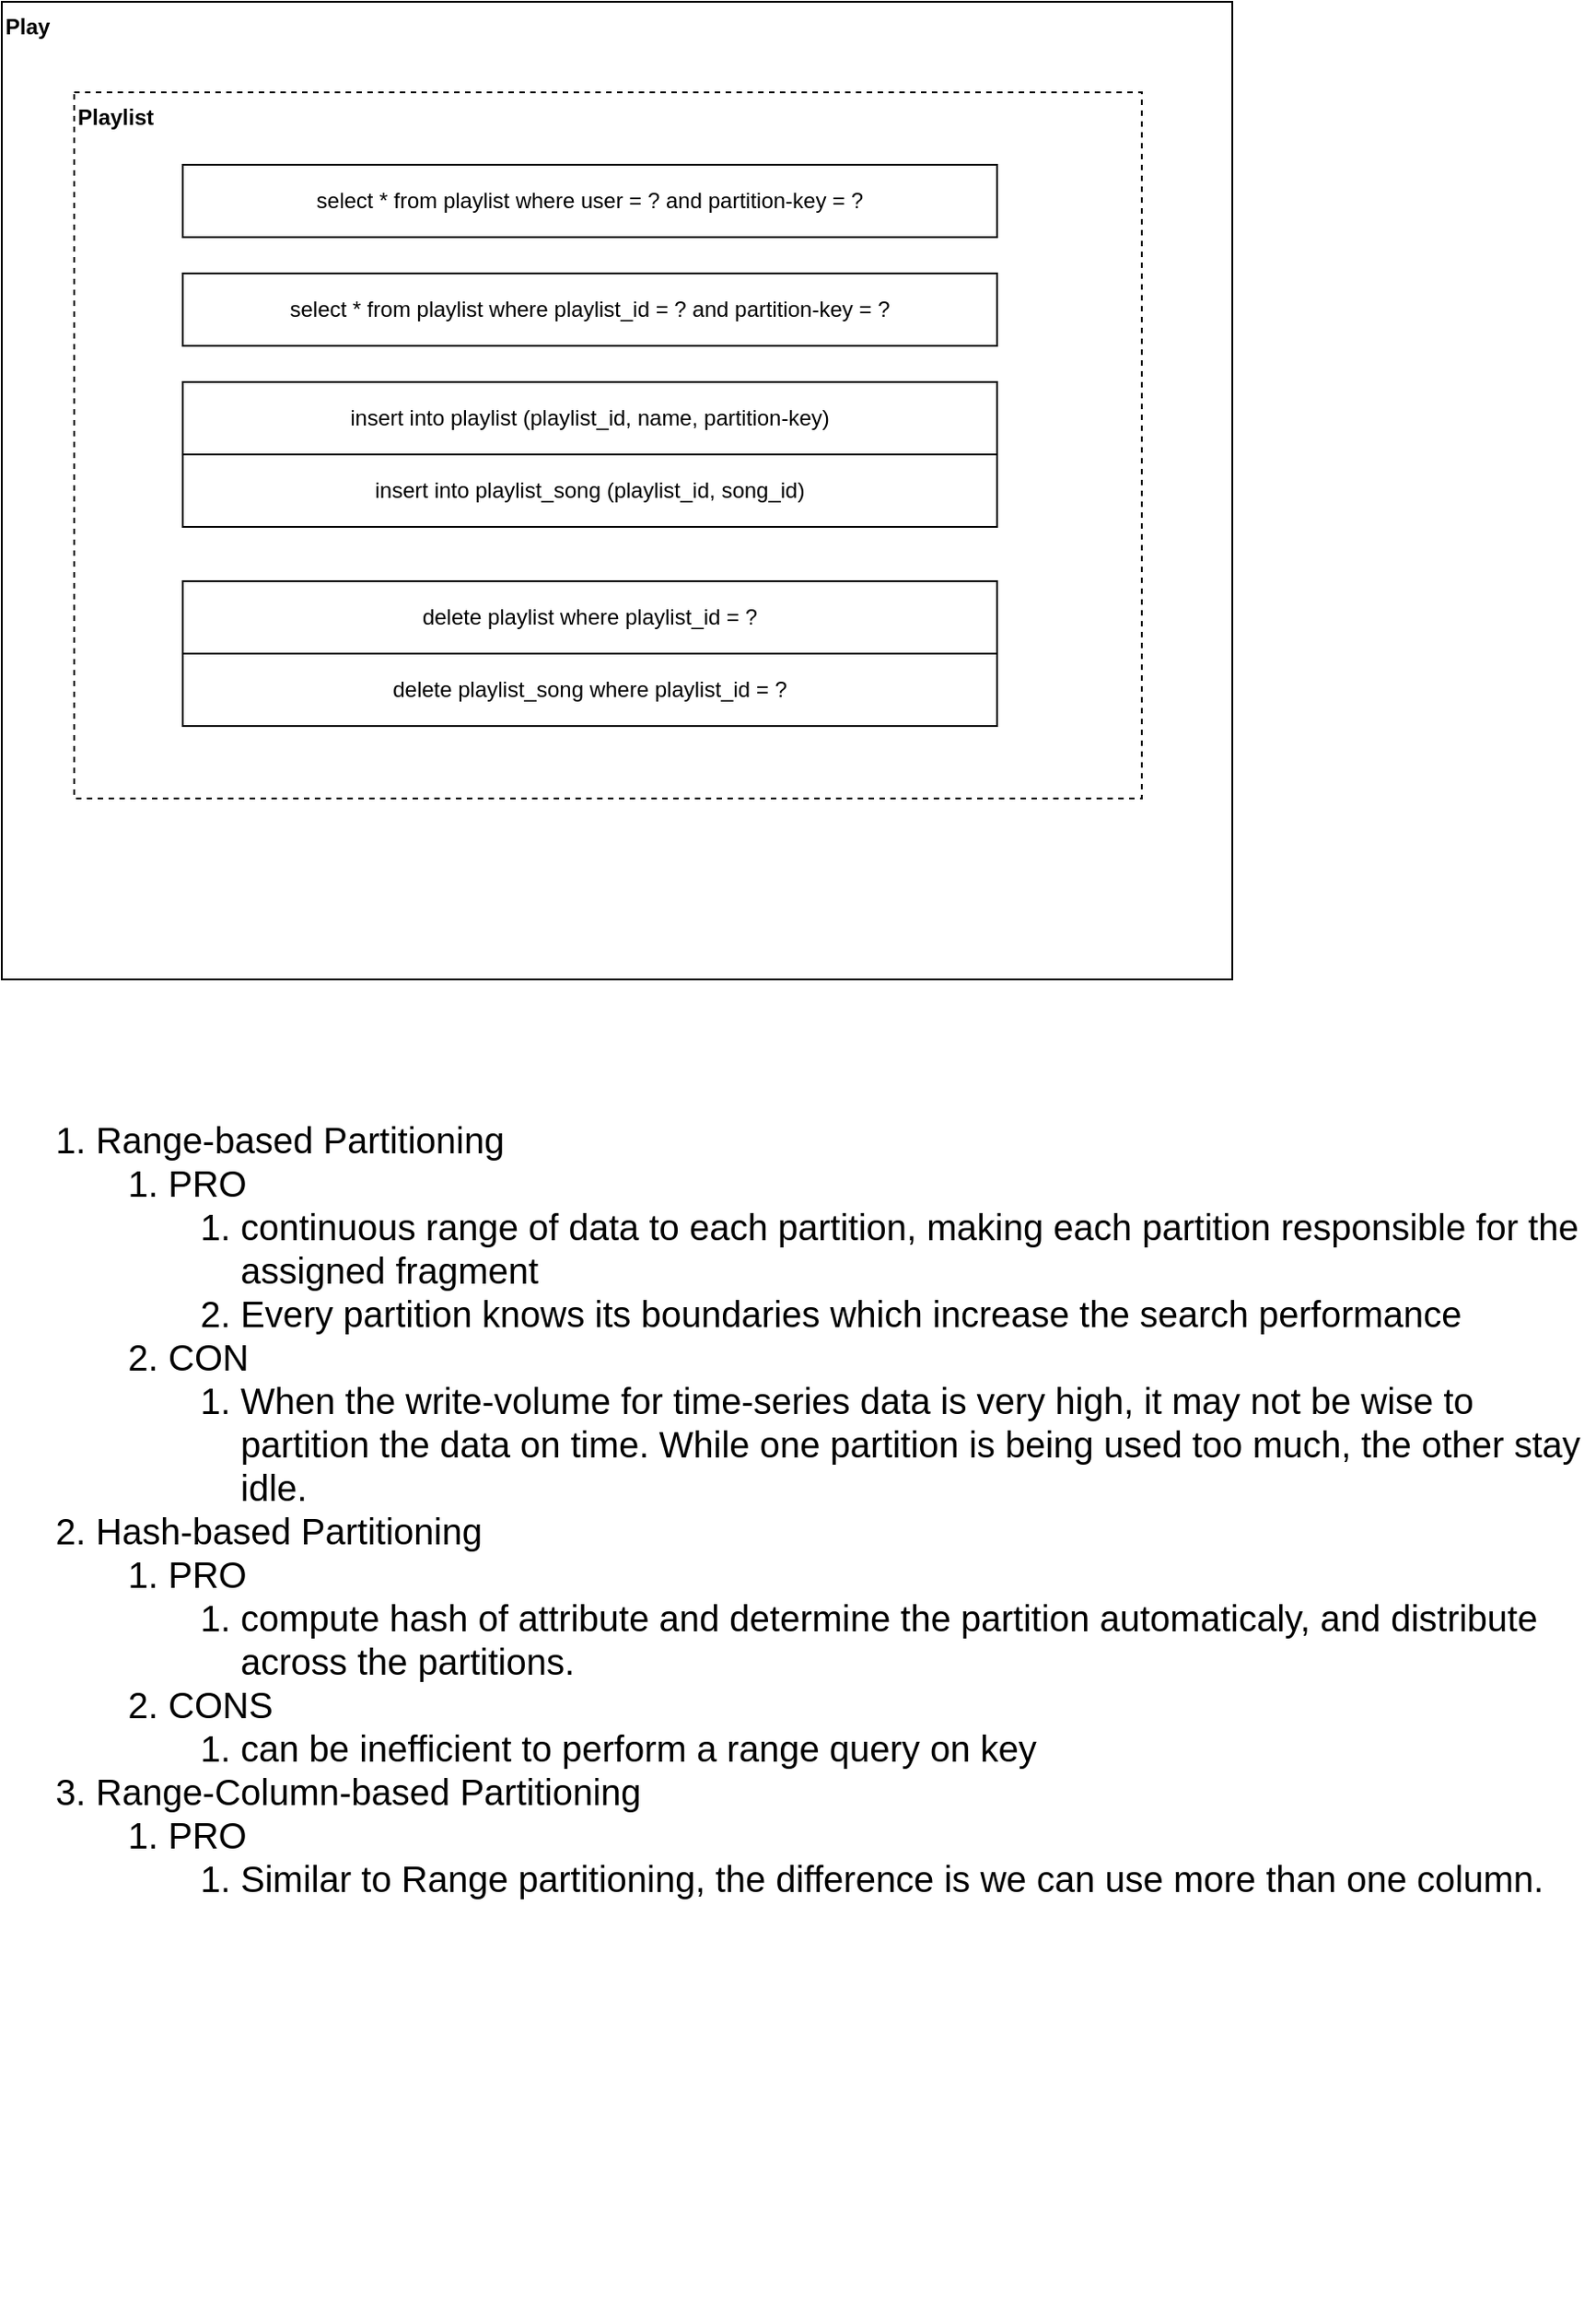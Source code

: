 <mxfile version="21.1.6" type="github">
  <diagram name="Page-1" id="c4acf3e9-155e-7222-9cf6-157b1a14988f">
    <mxGraphModel dx="1834" dy="1569" grid="1" gridSize="10" guides="1" tooltips="1" connect="1" arrows="1" fold="1" page="0" pageScale="1" pageWidth="850" pageHeight="1100" background="none" math="0" shadow="0">
      <root>
        <mxCell id="0" />
        <mxCell id="1" parent="0" />
        <mxCell id="J_87TDdWaZLhvV1NkpfK-1" value="Play" style="rounded=0;whiteSpace=wrap;html=1;align=left;verticalAlign=top;fontStyle=1" parent="1" vertex="1">
          <mxGeometry x="-10" y="-800" width="680" height="540" as="geometry" />
        </mxCell>
        <mxCell id="NxVjPYoNFYyn3bsQmdru-5" value="Playlist" style="rounded=0;whiteSpace=wrap;html=1;align=left;verticalAlign=top;dashed=1;fontStyle=1" parent="1" vertex="1">
          <mxGeometry x="30" y="-750" width="590" height="390" as="geometry" />
        </mxCell>
        <mxCell id="NxVjPYoNFYyn3bsQmdru-6" value="select * from playlist where user = ? and partition-key = ?" style="rounded=0;whiteSpace=wrap;html=1;" parent="1" vertex="1">
          <mxGeometry x="90" y="-710" width="450" height="40" as="geometry" />
        </mxCell>
        <mxCell id="NxVjPYoNFYyn3bsQmdru-7" value="select * from playlist where playlist_id = ? and partition-key = ?" style="rounded=0;whiteSpace=wrap;html=1;" parent="1" vertex="1">
          <mxGeometry x="90" y="-650" width="450" height="40" as="geometry" />
        </mxCell>
        <mxCell id="sFGH5UeLvlSR75vzRJCh-1" value="insert into playlist (playlist_id, name, partition-key)" style="rounded=0;whiteSpace=wrap;html=1;" parent="1" vertex="1">
          <mxGeometry x="90" y="-590" width="450" height="40" as="geometry" />
        </mxCell>
        <mxCell id="sFGH5UeLvlSR75vzRJCh-2" value="delete playlist where playlist_id = ?" style="rounded=0;whiteSpace=wrap;html=1;" parent="1" vertex="1">
          <mxGeometry x="90" y="-480" width="450" height="40" as="geometry" />
        </mxCell>
        <mxCell id="sFGH5UeLvlSR75vzRJCh-3" value="insert into playlist_song (playlist_id, song_id)" style="rounded=0;whiteSpace=wrap;html=1;" parent="1" vertex="1">
          <mxGeometry x="90" y="-550" width="450" height="40" as="geometry" />
        </mxCell>
        <mxCell id="sFGH5UeLvlSR75vzRJCh-4" value="delete playlist_song where playlist_id = ?" style="rounded=0;whiteSpace=wrap;html=1;" parent="1" vertex="1">
          <mxGeometry x="90" y="-440" width="450" height="40" as="geometry" />
        </mxCell>
        <mxCell id="Yj5QapoX9JcFzfpiWEdy-1" value="&lt;ol style=&quot;font-size: 20px;&quot;&gt;&lt;li style=&quot;font-size: 20px;&quot;&gt;Range-based Partitioning&lt;/li&gt;&lt;ol style=&quot;font-size: 20px;&quot;&gt;&lt;li style=&quot;font-size: 20px;&quot;&gt;PRO&lt;/li&gt;&lt;ol style=&quot;font-size: 20px;&quot;&gt;&lt;li style=&quot;font-size: 20px;&quot;&gt;continuous range of data to each partition, making each partition responsible for the assigned fragment&lt;/li&gt;&lt;li style=&quot;font-size: 20px;&quot;&gt;Every partition knows its boundaries which increase the search performance&lt;/li&gt;&lt;/ol&gt;&lt;li style=&quot;font-size: 20px;&quot;&gt;CON&lt;/li&gt;&lt;ol style=&quot;font-size: 20px;&quot;&gt;&lt;li style=&quot;font-size: 20px;&quot;&gt;When the write-volume for time-series data is very high, it may not be wise to partition the data on time. While one partition is being used too much, the other stay idle.&lt;br style=&quot;font-size: 20px;&quot;&gt;&lt;/li&gt;&lt;/ol&gt;&lt;/ol&gt;&lt;li style=&quot;font-size: 20px;&quot;&gt;Hash-based Partitioning &lt;br style=&quot;font-size: 20px;&quot;&gt;&lt;/li&gt;&lt;ol style=&quot;font-size: 20px;&quot;&gt;&lt;li style=&quot;font-size: 20px;&quot;&gt;PRO&lt;/li&gt;&lt;ol style=&quot;font-size: 20px;&quot;&gt;&lt;li style=&quot;font-size: 20px;&quot;&gt;compute hash of attribute and determine the partition automaticaly, and distribute across the partitions.&lt;br style=&quot;font-size: 20px;&quot;&gt;&lt;/li&gt;&lt;/ol&gt;&lt;li style=&quot;font-size: 20px;&quot;&gt;CONS&lt;/li&gt;&lt;ol style=&quot;font-size: 20px;&quot;&gt;&lt;li style=&quot;font-size: 20px;&quot;&gt;can be inefficient to perform a range query on key&lt;/li&gt;&lt;/ol&gt;&lt;/ol&gt;&lt;li style=&quot;font-size: 20px;&quot;&gt;Range-Column-based Partitioning&lt;/li&gt;&lt;ol style=&quot;font-size: 20px;&quot;&gt;&lt;li style=&quot;font-size: 20px;&quot;&gt;PRO&lt;/li&gt;&lt;ol style=&quot;font-size: 20px;&quot;&gt;&lt;li style=&quot;font-size: 20px;&quot;&gt;Similar to Range partitioning, the difference is we can use more than one column.&lt;br style=&quot;font-size: 20px;&quot;&gt;&lt;/li&gt;&lt;/ol&gt;&lt;/ol&gt;&lt;/ol&gt;" style="text;html=1;strokeColor=none;fillColor=none;align=left;verticalAlign=top;whiteSpace=wrap;rounded=0;fontSize=20;" parent="1" vertex="1">
          <mxGeometry y="-210" width="870" height="680" as="geometry" />
        </mxCell>
      </root>
    </mxGraphModel>
  </diagram>
</mxfile>
